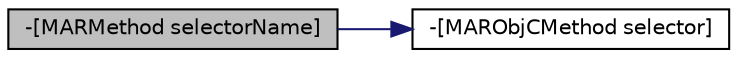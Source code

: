 digraph "-[MARMethod selectorName]"
{
  edge [fontname="Helvetica",fontsize="10",labelfontname="Helvetica",labelfontsize="10"];
  node [fontname="Helvetica",fontsize="10",shape=record];
  rankdir="LR";
  Node42 [label="-[MARMethod selectorName]",height=0.2,width=0.4,color="black", fillcolor="grey75", style="filled", fontcolor="black"];
  Node42 -> Node43 [color="midnightblue",fontsize="10",style="solid",fontname="Helvetica"];
  Node43 [label="-[MARObjCMethod selector]",height=0.2,width=0.4,color="black", fillcolor="white", style="filled",URL="$interface_m_a_r_obj_c_method.html#ad43e6578ecf2f57ad35fea72ce6d9f7e"];
}
